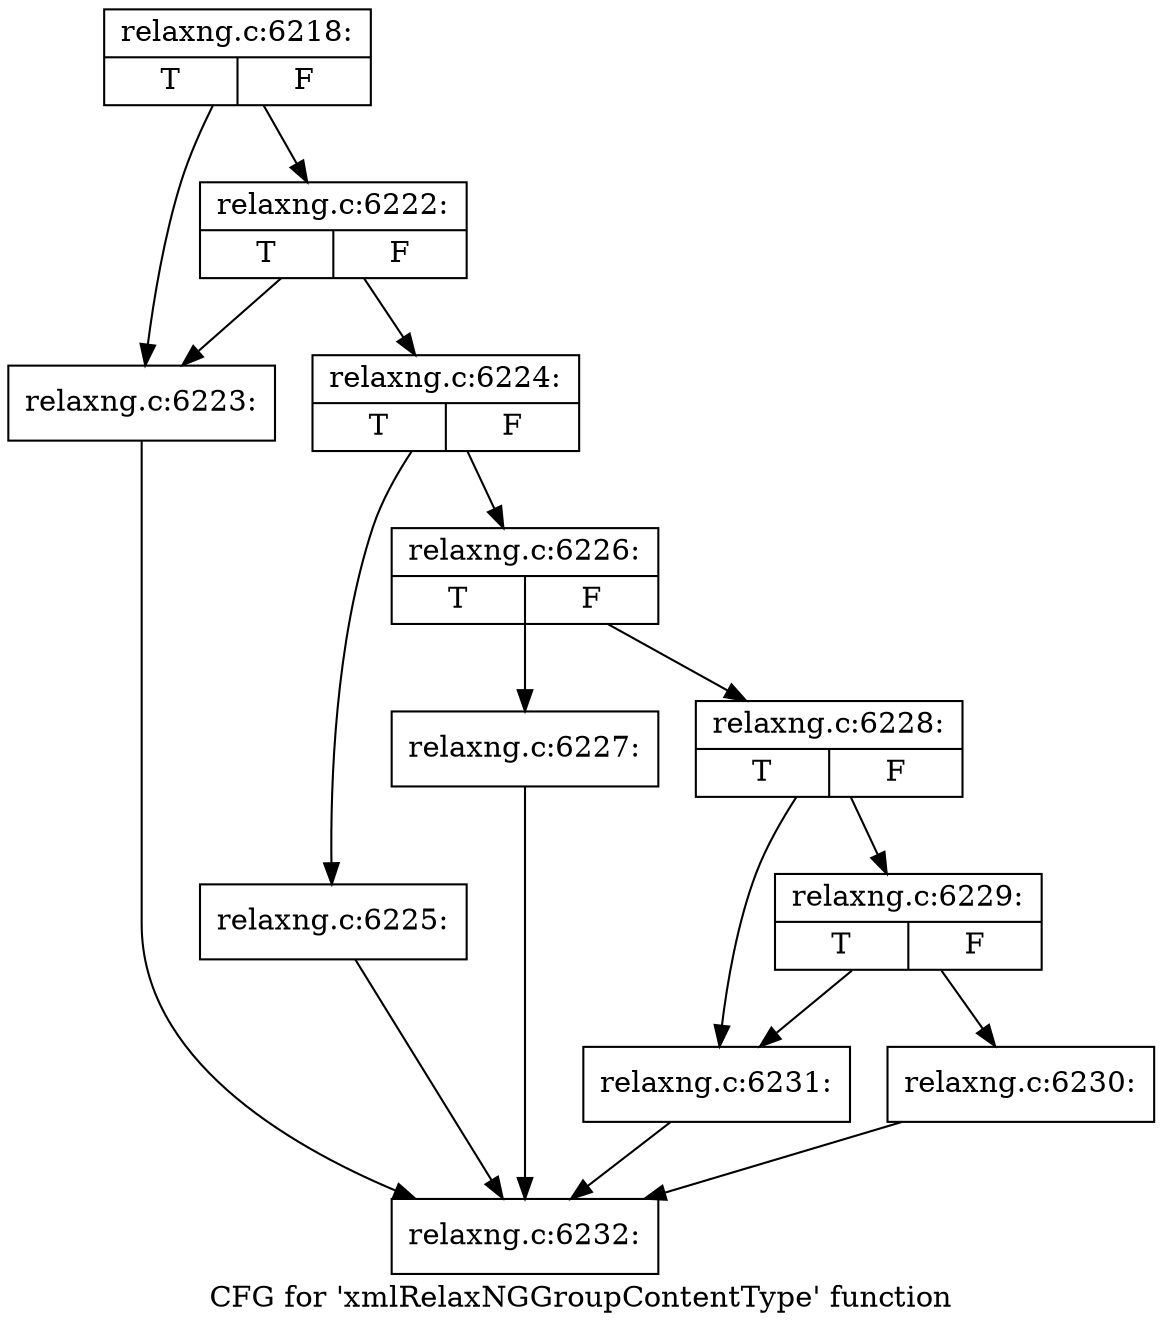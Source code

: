 digraph "CFG for 'xmlRelaxNGGroupContentType' function" {
	label="CFG for 'xmlRelaxNGGroupContentType' function";

	Node0x555e9c56fbc0 [shape=record,label="{relaxng.c:6218:|{<s0>T|<s1>F}}"];
	Node0x555e9c56fbc0 -> Node0x555e9c5cd320;
	Node0x555e9c56fbc0 -> Node0x555e9c5cd3c0;
	Node0x555e9c5cd3c0 [shape=record,label="{relaxng.c:6222:|{<s0>T|<s1>F}}"];
	Node0x555e9c5cd3c0 -> Node0x555e9c5cd320;
	Node0x555e9c5cd3c0 -> Node0x555e9c5cd370;
	Node0x555e9c5cd320 [shape=record,label="{relaxng.c:6223:}"];
	Node0x555e9c5cd320 -> Node0x555e9c58b320;
	Node0x555e9c5cd370 [shape=record,label="{relaxng.c:6224:|{<s0>T|<s1>F}}"];
	Node0x555e9c5cd370 -> Node0x555e9c5cdab0;
	Node0x555e9c5cd370 -> Node0x555e9c5cdb00;
	Node0x555e9c5cdab0 [shape=record,label="{relaxng.c:6225:}"];
	Node0x555e9c5cdab0 -> Node0x555e9c58b320;
	Node0x555e9c5cdb00 [shape=record,label="{relaxng.c:6226:|{<s0>T|<s1>F}}"];
	Node0x555e9c5cdb00 -> Node0x555e9c5cdff0;
	Node0x555e9c5cdb00 -> Node0x555e9c5ce040;
	Node0x555e9c5cdff0 [shape=record,label="{relaxng.c:6227:}"];
	Node0x555e9c5cdff0 -> Node0x555e9c58b320;
	Node0x555e9c5ce040 [shape=record,label="{relaxng.c:6228:|{<s0>T|<s1>F}}"];
	Node0x555e9c5ce040 -> Node0x555e9c5ce5d0;
	Node0x555e9c5ce040 -> Node0x555e9c5ce580;
	Node0x555e9c5ce5d0 [shape=record,label="{relaxng.c:6229:|{<s0>T|<s1>F}}"];
	Node0x555e9c5ce5d0 -> Node0x555e9c5ce530;
	Node0x555e9c5ce5d0 -> Node0x555e9c5ce580;
	Node0x555e9c5ce530 [shape=record,label="{relaxng.c:6230:}"];
	Node0x555e9c5ce530 -> Node0x555e9c58b320;
	Node0x555e9c5ce580 [shape=record,label="{relaxng.c:6231:}"];
	Node0x555e9c5ce580 -> Node0x555e9c58b320;
	Node0x555e9c58b320 [shape=record,label="{relaxng.c:6232:}"];
}
